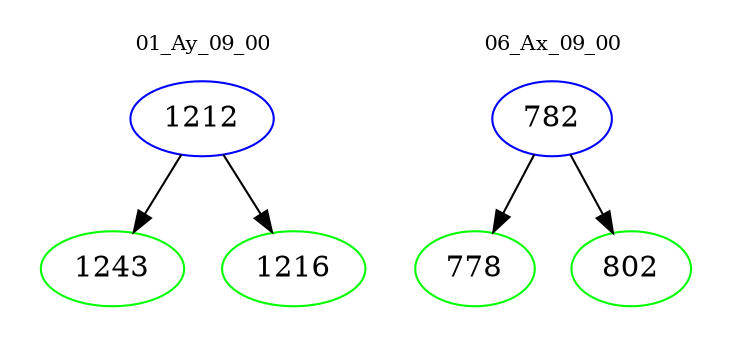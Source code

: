 digraph{
subgraph cluster_0 {
color = white
label = "01_Ay_09_00";
fontsize=10;
T0_1212 [label="1212", color="blue"]
T0_1212 -> T0_1243 [color="black"]
T0_1243 [label="1243", color="green"]
T0_1212 -> T0_1216 [color="black"]
T0_1216 [label="1216", color="green"]
}
subgraph cluster_1 {
color = white
label = "06_Ax_09_00";
fontsize=10;
T1_782 [label="782", color="blue"]
T1_782 -> T1_778 [color="black"]
T1_778 [label="778", color="green"]
T1_782 -> T1_802 [color="black"]
T1_802 [label="802", color="green"]
}
}
